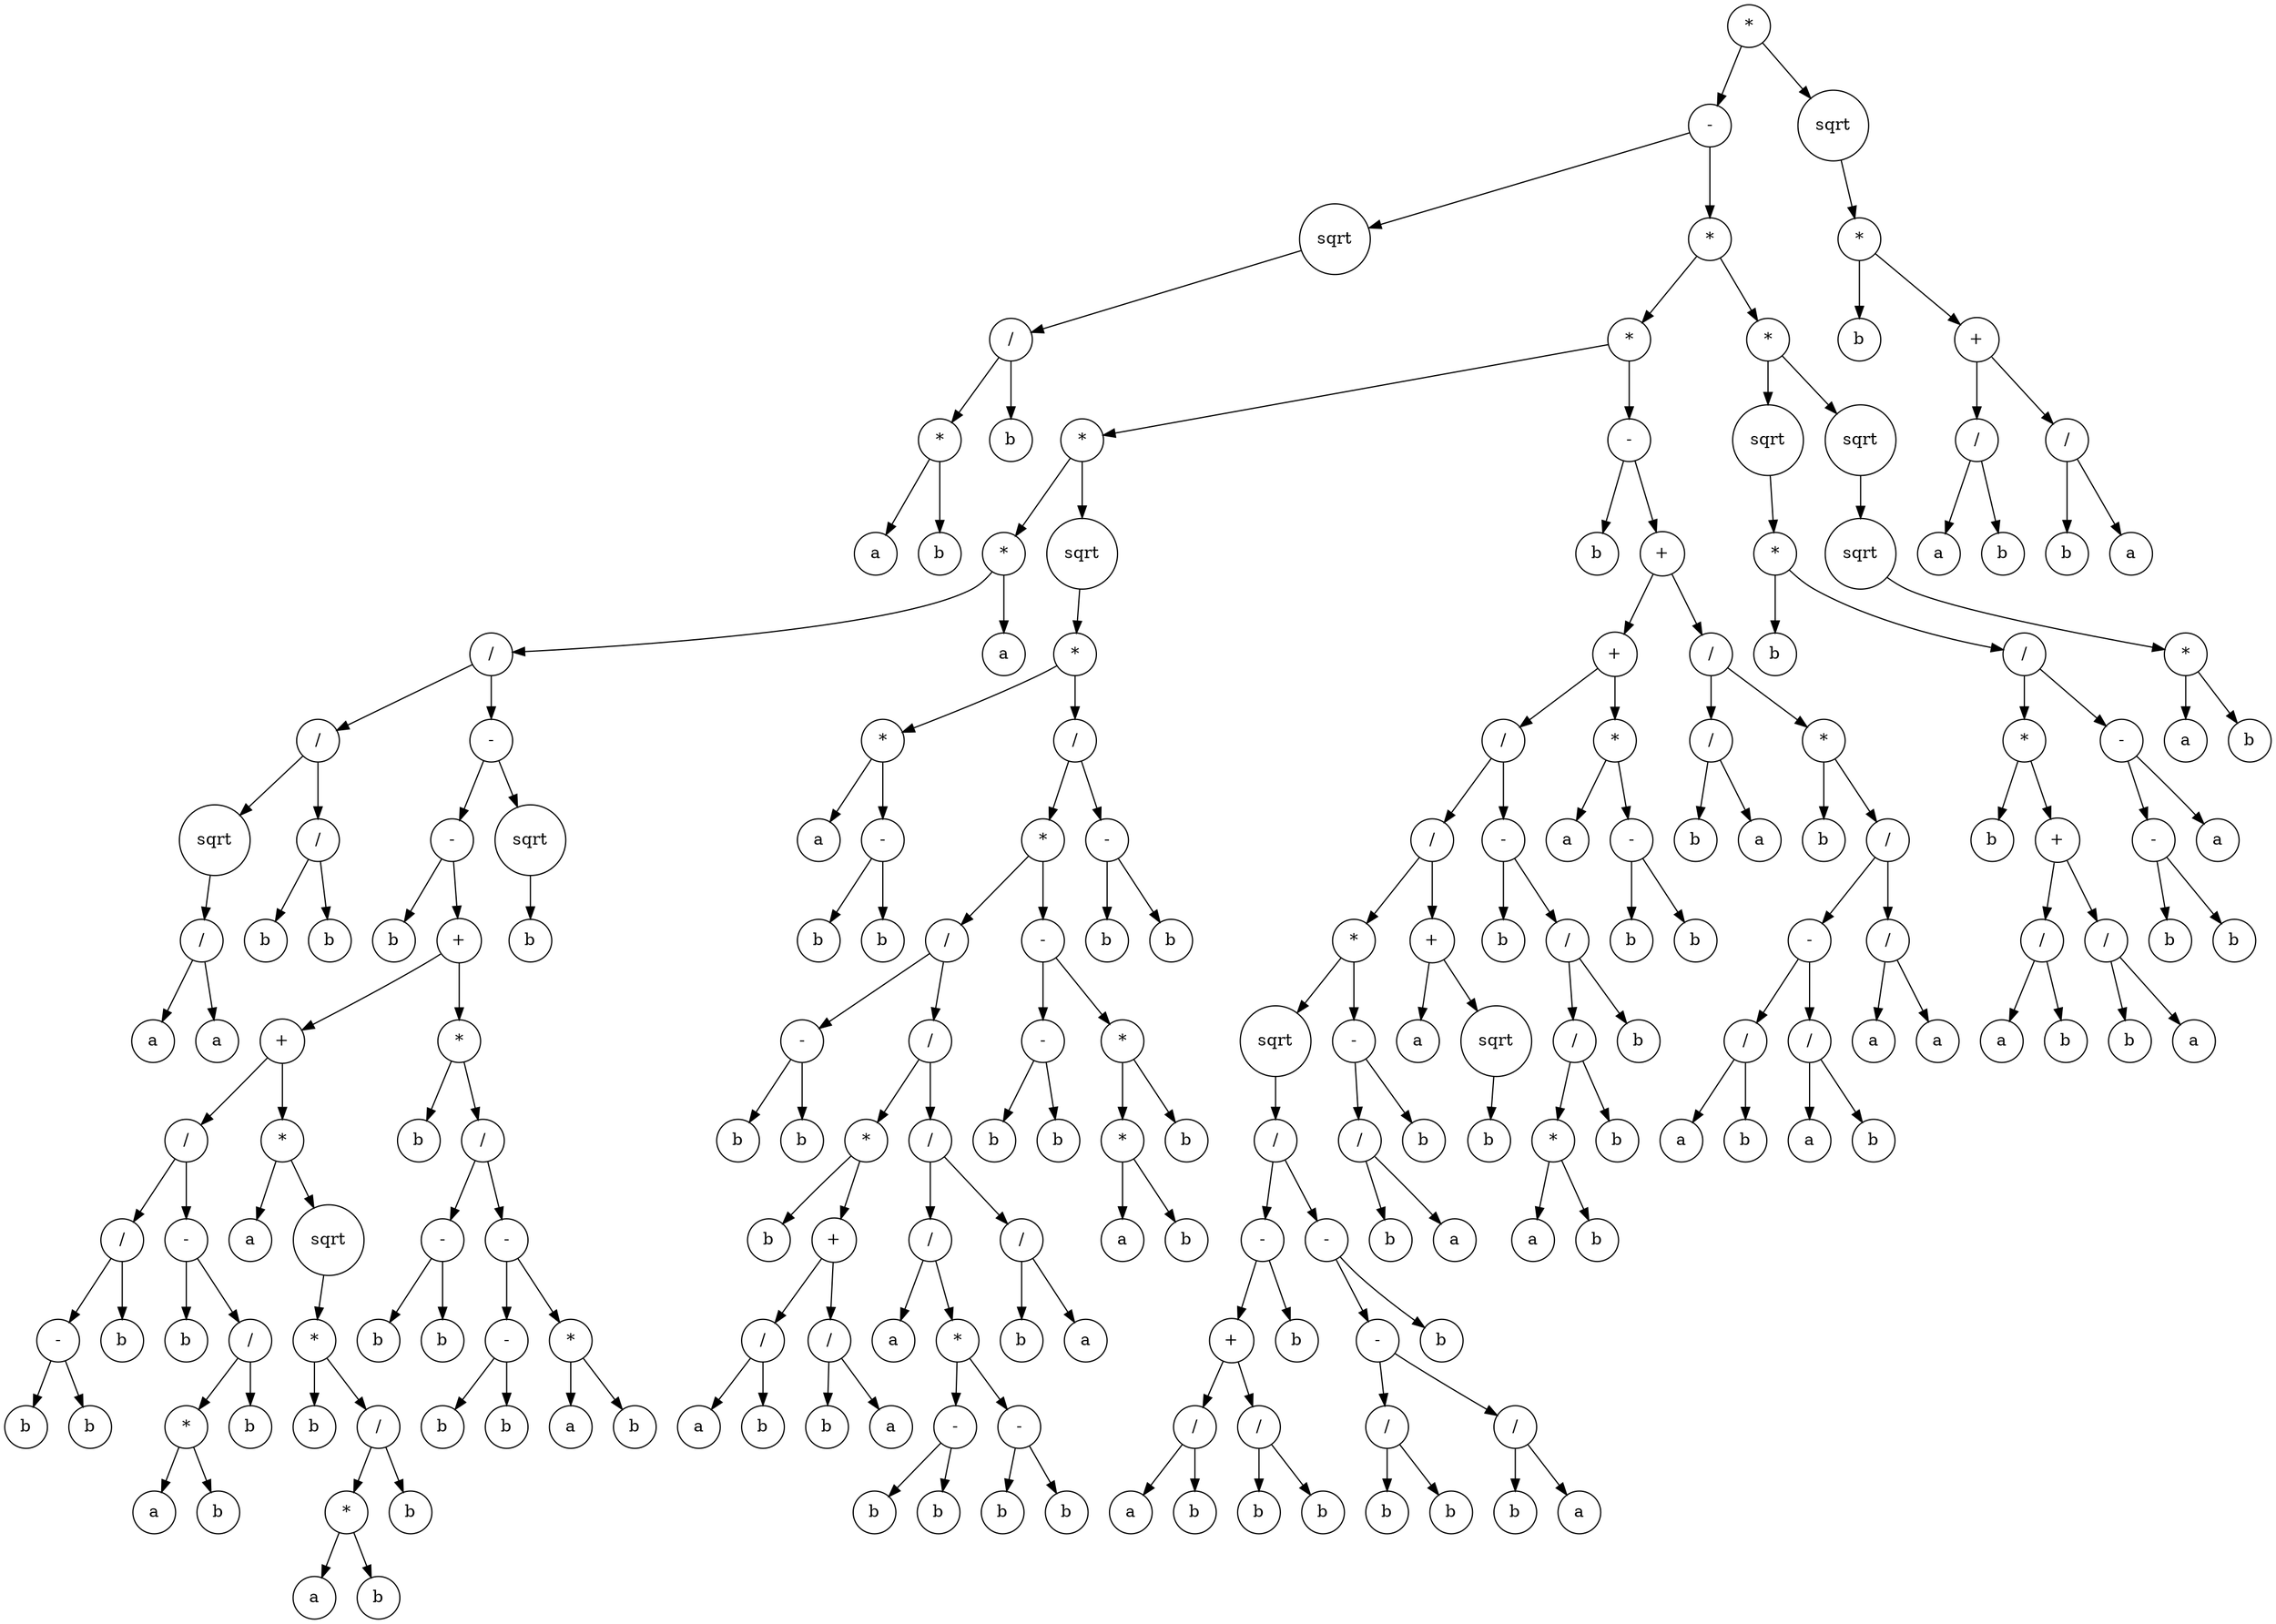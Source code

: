 digraph g {
graph [ordering=out];
node [shape=circle];
n[label = "*"];
n0[label = "-"];
n00[label = "sqrt"];
n000[label = "/"];
n0000[label = "*"];
n00000[label = "a"];
n0000 -> n00000;
n00001[label = "b"];
n0000 -> n00001;
n000 -> n0000;
n0001[label = "b"];
n000 -> n0001;
n00 -> n000;
n0 -> n00;
n01[label = "*"];
n010[label = "*"];
n0100[label = "*"];
n01000[label = "*"];
n010000[label = "/"];
n0100000[label = "/"];
n01000000[label = "sqrt"];
n010000000[label = "/"];
n0100000000[label = "a"];
n010000000 -> n0100000000;
n0100000001[label = "a"];
n010000000 -> n0100000001;
n01000000 -> n010000000;
n0100000 -> n01000000;
n01000001[label = "/"];
n010000010[label = "b"];
n01000001 -> n010000010;
n010000011[label = "b"];
n01000001 -> n010000011;
n0100000 -> n01000001;
n010000 -> n0100000;
n0100001[label = "-"];
n01000010[label = "-"];
n010000100[label = "b"];
n01000010 -> n010000100;
n010000101[label = "+"];
n0100001010[label = "+"];
n01000010100[label = "/"];
n010000101000[label = "/"];
n0100001010000[label = "-"];
n01000010100000[label = "b"];
n0100001010000 -> n01000010100000;
n01000010100001[label = "b"];
n0100001010000 -> n01000010100001;
n010000101000 -> n0100001010000;
n0100001010001[label = "b"];
n010000101000 -> n0100001010001;
n01000010100 -> n010000101000;
n010000101001[label = "-"];
n0100001010010[label = "b"];
n010000101001 -> n0100001010010;
n0100001010011[label = "/"];
n01000010100110[label = "*"];
n010000101001100[label = "a"];
n01000010100110 -> n010000101001100;
n010000101001101[label = "b"];
n01000010100110 -> n010000101001101;
n0100001010011 -> n01000010100110;
n01000010100111[label = "b"];
n0100001010011 -> n01000010100111;
n010000101001 -> n0100001010011;
n01000010100 -> n010000101001;
n0100001010 -> n01000010100;
n01000010101[label = "*"];
n010000101010[label = "a"];
n01000010101 -> n010000101010;
n010000101011[label = "sqrt"];
n0100001010110[label = "*"];
n01000010101100[label = "b"];
n0100001010110 -> n01000010101100;
n01000010101101[label = "/"];
n010000101011010[label = "*"];
n0100001010110100[label = "a"];
n010000101011010 -> n0100001010110100;
n0100001010110101[label = "b"];
n010000101011010 -> n0100001010110101;
n01000010101101 -> n010000101011010;
n010000101011011[label = "b"];
n01000010101101 -> n010000101011011;
n0100001010110 -> n01000010101101;
n010000101011 -> n0100001010110;
n01000010101 -> n010000101011;
n0100001010 -> n01000010101;
n010000101 -> n0100001010;
n0100001011[label = "*"];
n01000010110[label = "b"];
n0100001011 -> n01000010110;
n01000010111[label = "/"];
n010000101110[label = "-"];
n0100001011100[label = "b"];
n010000101110 -> n0100001011100;
n0100001011101[label = "b"];
n010000101110 -> n0100001011101;
n01000010111 -> n010000101110;
n010000101111[label = "-"];
n0100001011110[label = "-"];
n01000010111100[label = "b"];
n0100001011110 -> n01000010111100;
n01000010111101[label = "b"];
n0100001011110 -> n01000010111101;
n010000101111 -> n0100001011110;
n0100001011111[label = "*"];
n01000010111110[label = "a"];
n0100001011111 -> n01000010111110;
n01000010111111[label = "b"];
n0100001011111 -> n01000010111111;
n010000101111 -> n0100001011111;
n01000010111 -> n010000101111;
n0100001011 -> n01000010111;
n010000101 -> n0100001011;
n01000010 -> n010000101;
n0100001 -> n01000010;
n01000011[label = "sqrt"];
n010000110[label = "b"];
n01000011 -> n010000110;
n0100001 -> n01000011;
n010000 -> n0100001;
n01000 -> n010000;
n010001[label = "a"];
n01000 -> n010001;
n0100 -> n01000;
n01001[label = "sqrt"];
n010010[label = "*"];
n0100100[label = "*"];
n01001000[label = "a"];
n0100100 -> n01001000;
n01001001[label = "-"];
n010010010[label = "b"];
n01001001 -> n010010010;
n010010011[label = "b"];
n01001001 -> n010010011;
n0100100 -> n01001001;
n010010 -> n0100100;
n0100101[label = "/"];
n01001010[label = "*"];
n010010100[label = "/"];
n0100101000[label = "-"];
n01001010000[label = "b"];
n0100101000 -> n01001010000;
n01001010001[label = "b"];
n0100101000 -> n01001010001;
n010010100 -> n0100101000;
n0100101001[label = "/"];
n01001010010[label = "*"];
n010010100100[label = "b"];
n01001010010 -> n010010100100;
n010010100101[label = "+"];
n0100101001010[label = "/"];
n01001010010100[label = "a"];
n0100101001010 -> n01001010010100;
n01001010010101[label = "b"];
n0100101001010 -> n01001010010101;
n010010100101 -> n0100101001010;
n0100101001011[label = "/"];
n01001010010110[label = "b"];
n0100101001011 -> n01001010010110;
n01001010010111[label = "a"];
n0100101001011 -> n01001010010111;
n010010100101 -> n0100101001011;
n01001010010 -> n010010100101;
n0100101001 -> n01001010010;
n01001010011[label = "/"];
n010010100110[label = "/"];
n0100101001100[label = "a"];
n010010100110 -> n0100101001100;
n0100101001101[label = "*"];
n01001010011010[label = "-"];
n010010100110100[label = "b"];
n01001010011010 -> n010010100110100;
n010010100110101[label = "b"];
n01001010011010 -> n010010100110101;
n0100101001101 -> n01001010011010;
n01001010011011[label = "-"];
n010010100110110[label = "b"];
n01001010011011 -> n010010100110110;
n010010100110111[label = "b"];
n01001010011011 -> n010010100110111;
n0100101001101 -> n01001010011011;
n010010100110 -> n0100101001101;
n01001010011 -> n010010100110;
n010010100111[label = "/"];
n0100101001110[label = "b"];
n010010100111 -> n0100101001110;
n0100101001111[label = "a"];
n010010100111 -> n0100101001111;
n01001010011 -> n010010100111;
n0100101001 -> n01001010011;
n010010100 -> n0100101001;
n01001010 -> n010010100;
n010010101[label = "-"];
n0100101010[label = "-"];
n01001010100[label = "b"];
n0100101010 -> n01001010100;
n01001010101[label = "b"];
n0100101010 -> n01001010101;
n010010101 -> n0100101010;
n0100101011[label = "*"];
n01001010110[label = "*"];
n010010101100[label = "a"];
n01001010110 -> n010010101100;
n010010101101[label = "b"];
n01001010110 -> n010010101101;
n0100101011 -> n01001010110;
n01001010111[label = "b"];
n0100101011 -> n01001010111;
n010010101 -> n0100101011;
n01001010 -> n010010101;
n0100101 -> n01001010;
n01001011[label = "-"];
n010010110[label = "b"];
n01001011 -> n010010110;
n010010111[label = "b"];
n01001011 -> n010010111;
n0100101 -> n01001011;
n010010 -> n0100101;
n01001 -> n010010;
n0100 -> n01001;
n010 -> n0100;
n0101[label = "-"];
n01010[label = "b"];
n0101 -> n01010;
n01011[label = "+"];
n010110[label = "+"];
n0101100[label = "/"];
n01011000[label = "/"];
n010110000[label = "*"];
n0101100000[label = "sqrt"];
n01011000000[label = "/"];
n010110000000[label = "-"];
n0101100000000[label = "+"];
n01011000000000[label = "/"];
n010110000000000[label = "a"];
n01011000000000 -> n010110000000000;
n010110000000001[label = "b"];
n01011000000000 -> n010110000000001;
n0101100000000 -> n01011000000000;
n01011000000001[label = "/"];
n010110000000010[label = "b"];
n01011000000001 -> n010110000000010;
n010110000000011[label = "b"];
n01011000000001 -> n010110000000011;
n0101100000000 -> n01011000000001;
n010110000000 -> n0101100000000;
n0101100000001[label = "b"];
n010110000000 -> n0101100000001;
n01011000000 -> n010110000000;
n010110000001[label = "-"];
n0101100000010[label = "-"];
n01011000000100[label = "/"];
n010110000001000[label = "b"];
n01011000000100 -> n010110000001000;
n010110000001001[label = "b"];
n01011000000100 -> n010110000001001;
n0101100000010 -> n01011000000100;
n01011000000101[label = "/"];
n010110000001010[label = "b"];
n01011000000101 -> n010110000001010;
n010110000001011[label = "a"];
n01011000000101 -> n010110000001011;
n0101100000010 -> n01011000000101;
n010110000001 -> n0101100000010;
n0101100000011[label = "b"];
n010110000001 -> n0101100000011;
n01011000000 -> n010110000001;
n0101100000 -> n01011000000;
n010110000 -> n0101100000;
n0101100001[label = "-"];
n01011000010[label = "/"];
n010110000100[label = "b"];
n01011000010 -> n010110000100;
n010110000101[label = "a"];
n01011000010 -> n010110000101;
n0101100001 -> n01011000010;
n01011000011[label = "b"];
n0101100001 -> n01011000011;
n010110000 -> n0101100001;
n01011000 -> n010110000;
n010110001[label = "+"];
n0101100010[label = "a"];
n010110001 -> n0101100010;
n0101100011[label = "sqrt"];
n01011000110[label = "b"];
n0101100011 -> n01011000110;
n010110001 -> n0101100011;
n01011000 -> n010110001;
n0101100 -> n01011000;
n01011001[label = "-"];
n010110010[label = "b"];
n01011001 -> n010110010;
n010110011[label = "/"];
n0101100110[label = "/"];
n01011001100[label = "*"];
n010110011000[label = "a"];
n01011001100 -> n010110011000;
n010110011001[label = "b"];
n01011001100 -> n010110011001;
n0101100110 -> n01011001100;
n01011001101[label = "b"];
n0101100110 -> n01011001101;
n010110011 -> n0101100110;
n0101100111[label = "b"];
n010110011 -> n0101100111;
n01011001 -> n010110011;
n0101100 -> n01011001;
n010110 -> n0101100;
n0101101[label = "*"];
n01011010[label = "a"];
n0101101 -> n01011010;
n01011011[label = "-"];
n010110110[label = "b"];
n01011011 -> n010110110;
n010110111[label = "b"];
n01011011 -> n010110111;
n0101101 -> n01011011;
n010110 -> n0101101;
n01011 -> n010110;
n010111[label = "/"];
n0101110[label = "/"];
n01011100[label = "b"];
n0101110 -> n01011100;
n01011101[label = "a"];
n0101110 -> n01011101;
n010111 -> n0101110;
n0101111[label = "*"];
n01011110[label = "b"];
n0101111 -> n01011110;
n01011111[label = "/"];
n010111110[label = "-"];
n0101111100[label = "/"];
n01011111000[label = "a"];
n0101111100 -> n01011111000;
n01011111001[label = "b"];
n0101111100 -> n01011111001;
n010111110 -> n0101111100;
n0101111101[label = "/"];
n01011111010[label = "a"];
n0101111101 -> n01011111010;
n01011111011[label = "b"];
n0101111101 -> n01011111011;
n010111110 -> n0101111101;
n01011111 -> n010111110;
n010111111[label = "/"];
n0101111110[label = "a"];
n010111111 -> n0101111110;
n0101111111[label = "a"];
n010111111 -> n0101111111;
n01011111 -> n010111111;
n0101111 -> n01011111;
n010111 -> n0101111;
n01011 -> n010111;
n0101 -> n01011;
n010 -> n0101;
n01 -> n010;
n011[label = "*"];
n0110[label = "sqrt"];
n01100[label = "*"];
n011000[label = "b"];
n01100 -> n011000;
n011001[label = "/"];
n0110010[label = "*"];
n01100100[label = "b"];
n0110010 -> n01100100;
n01100101[label = "+"];
n011001010[label = "/"];
n0110010100[label = "a"];
n011001010 -> n0110010100;
n0110010101[label = "b"];
n011001010 -> n0110010101;
n01100101 -> n011001010;
n011001011[label = "/"];
n0110010110[label = "b"];
n011001011 -> n0110010110;
n0110010111[label = "a"];
n011001011 -> n0110010111;
n01100101 -> n011001011;
n0110010 -> n01100101;
n011001 -> n0110010;
n0110011[label = "-"];
n01100110[label = "-"];
n011001100[label = "b"];
n01100110 -> n011001100;
n011001101[label = "b"];
n01100110 -> n011001101;
n0110011 -> n01100110;
n01100111[label = "a"];
n0110011 -> n01100111;
n011001 -> n0110011;
n01100 -> n011001;
n0110 -> n01100;
n011 -> n0110;
n0111[label = "sqrt"];
n01110[label = "sqrt"];
n011100[label = "*"];
n0111000[label = "a"];
n011100 -> n0111000;
n0111001[label = "b"];
n011100 -> n0111001;
n01110 -> n011100;
n0111 -> n01110;
n011 -> n0111;
n01 -> n011;
n0 -> n01;
n -> n0;
n1[label = "sqrt"];
n10[label = "*"];
n100[label = "b"];
n10 -> n100;
n101[label = "+"];
n1010[label = "/"];
n10100[label = "a"];
n1010 -> n10100;
n10101[label = "b"];
n1010 -> n10101;
n101 -> n1010;
n1011[label = "/"];
n10110[label = "b"];
n1011 -> n10110;
n10111[label = "a"];
n1011 -> n10111;
n101 -> n1011;
n10 -> n101;
n1 -> n10;
n -> n1;
}
